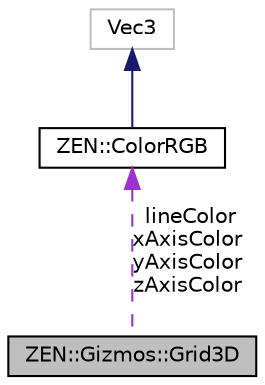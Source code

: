 digraph "ZEN::Gizmos::Grid3D"
{
 // LATEX_PDF_SIZE
  edge [fontname="Helvetica",fontsize="10",labelfontname="Helvetica",labelfontsize="10"];
  node [fontname="Helvetica",fontsize="10",shape=record];
  Node1 [label="ZEN::Gizmos::Grid3D",height=0.2,width=0.4,color="black", fillcolor="grey75", style="filled", fontcolor="black",tooltip=" "];
  Node2 -> Node1 [dir="back",color="darkorchid3",fontsize="10",style="dashed",label=" lineColor\nxAxisColor\nyAxisColor\nzAxisColor" ,fontname="Helvetica"];
  Node2 [label="ZEN::ColorRGB",height=0.2,width=0.4,color="black", fillcolor="white", style="filled",URL="$classZEN_1_1ColorRGB.html",tooltip=" "];
  Node3 -> Node2 [dir="back",color="midnightblue",fontsize="10",style="solid",fontname="Helvetica"];
  Node3 [label="Vec3",height=0.2,width=0.4,color="grey75", fillcolor="white", style="filled",tooltip=" "];
}

